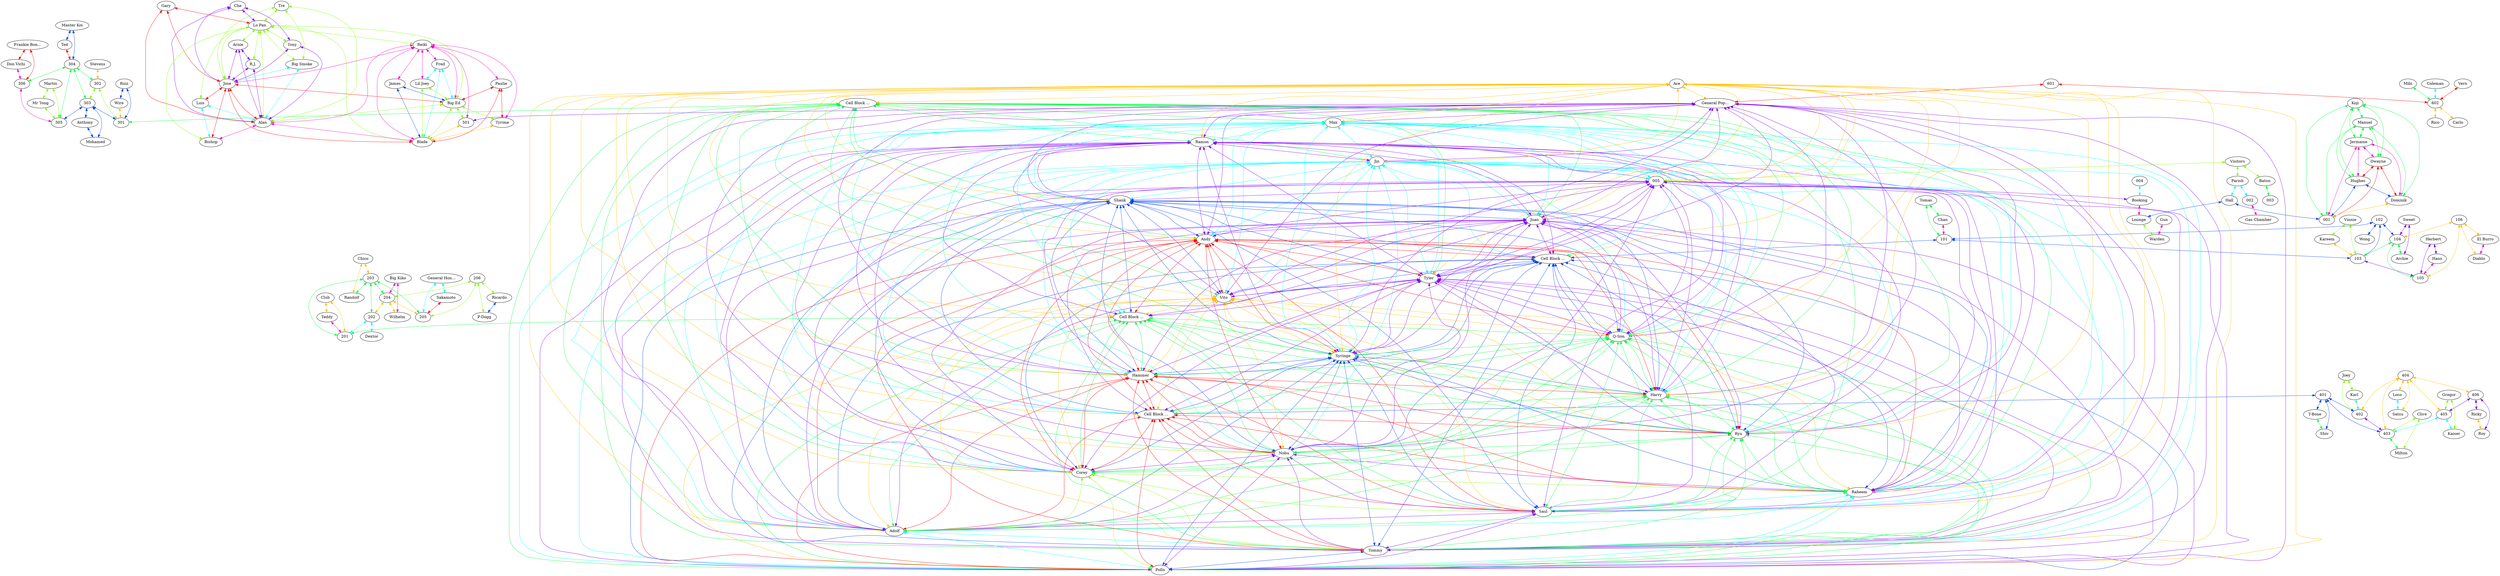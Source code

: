 graph x {
"Herbert" [pos="1.38888888888889,-2.23611111111111",label="Herbert"]
"Hans" [pos="1.61111111111111,-2.45833333333333",label="Hans"]
"Kareem" [pos="1.90277777777778,-2.76388888888889",label="Kareem"]
"Vinnie" [pos="2.09722222222222,-2.98611111111111",label="Vinnie"]
"Tomas" [pos="2.45833333333333,-3.29166666666667",label="Tomas"]
"Chan" [pos="2.68055555555556,-3.54166666666667",label="Chan"]
"El Burro" [pos="2.02777777777778,-1.58333333333333",label="El Burro"]
"Diablo" [pos="2.25,-1.81944444444444",label="Diablo"]
"Archie" [pos="2.55555555555556,-2.11111111111111",label="Archie"]
"Sweet" [pos="2.76388888888889,-2.33333333333333",label="Sweet"]
"Wong" [pos="3.09722222222222,-2.66666666666667",label="Wong"]
"101" [pos="2.98611111111111,-3.23611111111111",label="101"]
"102" [pos="2.77777777777778,-2.88888888888889",label="102"]
"103" [pos="2.45833333333333,-2.70833333333333",label="103"]
"104" [pos="2.25,-2.375",label="104"]
"105" [pos="1.93055555555556,-2.19444444444444",label="105"]
"106" [pos="1.73611111111111,-1.86111111111111",label="106"]
"Cell Block A Door" [pos="3.29166666666667,-3.54166666666667",label="Cell Block ..."]
"General Hong" [pos="3.90277777777778,-0.847222222222222",label="General Hon..."]
"Sakamoto" [pos="3.91666666666667,-1.15277777777778",label="Sakamoto"]
"Randolf" [pos="3.91666666666667,-1.59722222222222",label="Randolf"]
"Chico" [pos="3.90277777777778,-1.88888888888889",label="Chico"]
"Teddy" [pos="3.91666666666667,-2.33333333333333",label="Teddy"]
"Club" [pos="3.90277777777778,-2.66666666666667",label="Club"]
"P-Dogg" [pos="4.81944444444444,-0.833333333333333",label="P-Dogg"]
"Ricardo" [pos="4.83333333333333,-1.15277777777778",label="Ricardo"]
"Wilhelm" [pos="4.81944444444444,-1.56944444444444",label="Wilhelm"]
"Big Kiko" [pos="4.81944444444444,-1.875",label="Big Kiko"]
"Dextor" [pos="4.81944444444444,-2.30555555555556",label="Dextor"]
"201" [pos="4.30555555555556,-2.66666666666667",label="201"]
"202" [pos="4.43055555555556,-2.26388888888889",label="202"]
"203" [pos="4.30555555555556,-1.91666666666667",label="203"]
"204" [pos="4.43055555555556,-1.52777777777778",label="204"]
"205" [pos="4.30555555555556,-1.19444444444444",label="205"]
"206" [pos="4.41666666666667,-0.805555555555556",label="206"]
"Cell Block B Door" [pos="4.375,-3.11111111111111",label="Cell Block ..."]
"Martin" [pos="6.70833333333333,-1.59722222222222",label="Martin"]
"Mr Tong" [pos="6.48611111111111,-1.81944444444444",label="Mr Tong"]
"Anthony" [pos="6.13888888888889,-2.13888888888889",label="Anthony"]
"Mohamed" [pos="5.94444444444444,-2.34722222222222",label="Mohamed"]
"Ruiz" [pos="5.61111111111111,-2.72222222222222",label="Ruiz"]
"Wire" [pos="5.375,-2.93055555555556",label="Wire"]
"Don Vichi" [pos="7.34722222222222,-2.25",label="Don Vichi"]
"Frankie Bones" [pos="7.125,-2.47222222222222",label="Frankie Bon..."]
"Master Koi" [pos="6.80555555555556,-2.79166666666667",label="Master Koi"]
"Ted" [pos="6.58333333333333,-3",label="Ted"]
"Stevens" [pos="6.27777777777778,-3.30555555555556",label="Stevens"]
"301" [pos="5.68055555555556,-3.22222222222222",label="301"]
"302" [pos="6,-2.98611111111111",label="302"]
"303" [pos="6.20833333333333,-2.68055555555556",label="303"]
"304" [pos="6.54166666666667,-2.47222222222222",label="304"]
"305" [pos="6.72222222222222,-2.16666666666667",label="305"]
"306" [pos="7.04166666666667,-1.94444444444444",label="306"]
"Cell Block C Door" [pos="5.43055555555556,-3.58333333333333",label="Cell Block ..."]
"Kaiser" [pos="8.125,-4.13888888888889",label="Kaiser"]
"Gregor" [pos="7.81944444444444,-4.13888888888889",label="Gregor"]
"Clive" [pos="7.34722222222222,-4.13888888888889",label="Clive"]
"Milton" [pos="7.05555555555556,-4.13888888888889",label="Milton"]
"T-Bone" [pos="6.61111111111111,-4.125",label="T-Bone"]
"Shiv" [pos="6.30555555555556,-4.13888888888889",label="Shiv"]
"Roy" [pos="8.09722222222222,-5.04166666666667",label="Roy"]
"Ricky" [pos="7.80555555555556,-5.05555555555556",label="Ricky"]
"Loco" [pos="7.38888888888889,-5.04166666666667",label="Loco"]
"Satsu" [pos="7.08333333333333,-5.04166666666667",label="Satsu"]
"Joey" [pos="6.58333333333333,-5.05555555555556",label="Joey"]
"Karl" [pos="6.27777777777778,-5.04166666666667",label="Karl"]
"401" [pos="6.26388888888889,-4.52777777777778",label="401"]
"402" [pos="6.66666666666667,-4.63888888888889",label="402"]
"403" [pos="7,-4.52777777777778",label="403"]
"404" [pos="7.40277777777778,-4.65277777777778",label="404"]
"405" [pos="7.73611111111111,-4.52777777777778",label="405"]
"406" [pos="8.13888888888889,-4.63888888888889",label="406"]
"Cell Block D Door" [pos="5.875,-4.66666666666667",label="Cell Block ..."]
"Arnie" [pos="8.09722222222222,-6.25",label="Arnie"]
"R.J." [pos="7.79166666666667,-6.26388888888889",label="R.J."]
"Big Smoke" [pos="7.36111111111111,-6.25",label="Big Smoke"]
"Tre" [pos="7.02777777777778,-6.25",label="Tre"]
"Paulie" [pos="6.625,-6.25",label="Paulie"]
"Tyrone" [pos="6.31944444444444,-6.25",label="Tyrone"]
"Che" [pos="8.125,-6.69444444444444",label="Che"]
"Tony" [pos="8.125,-7",label="Tony"]
"Bishop" [pos="8.125,-7.41666666666667",label="Bishop"]
"Luis" [pos="7.81944444444444,-7.40277777777778",label="Luis"]
"Gary" [pos="7.09722222222222,-7.41666666666667",label="Gary"]
"Lo Pan" [pos="7.70833333333333,-6.65277777777778",label="Lo Pan"]
"Jose" [pos="7.11111111111111,-7.01388888888889",label="Jose"]
"Alan" [pos="7.69444444444444,-7",label="Alan"]
"Fred" [pos="6.72222222222222,-7.40277777777778",label="Fred"]
"Lil Joey" [pos="6.41666666666667,-7.40277777777778",label="Lil Joey"]
"James" [pos="5.95833333333333,-7.38888888888889",label="James"]
"Blade" [pos="6.34722222222222,-6.65277777777778",label="Blade"]
"Reiki" [pos="6.29166666666667,-7.01388888888889",label="Reiki"]
"Big Ed" [pos="6.66666666666667,-7",label="Big Ed"]
"501" [pos="5.93055555555556,-6.58333333333333",label="501"]
"General Population Door" [pos="5.65277777777778,-5.80555555555556",label="General Pop..."]
"601" [pos="5.40277777777778,-6.5",label="601"]
"602" [pos="4.69444444444444,-6.98611111111111",label="602"]
"Vern" [pos="5.45833333333333,-7.40277777777778",label="Vern"]
"Rico" [pos="5.08333333333333,-7.41666666666667",label="Rico"]
"Mibi" [pos="4.68055555555556,-7.38888888888889",label="Mibi"]
"Carlo" [pos="4.29166666666667,-7.41666666666667",label="Carlo"]
"Coleman" [pos="3.90277777777778,-7.40277777777778",label="Coleman"]
"Ramon" [pos="3.02777777777778,-3.95833333333333",label="Ramon"]
"Juan" [pos="3.68055555555556,-3.73611111111111",label="Juan"]
"Pollo" [pos="4.01388888888889,-3.69444444444444",label="Pollo"]
"Jin" [pos="3.83333333333333,-3.20833333333333",label="Jin"]
"Nobu" [pos="4.38888888888889,-3.625",label="Nobu"]
"Ryu" [pos="4.79166666666667,-3.625",label="Ryu"]
"Saul" [pos="4.97222222222222,-3.22222222222222",label="Saul"]
"Tommy" [pos="5.13888888888889,-3.84722222222222",label="Tommy"]
"Vito" [pos="5.77777777777778,-4.04166666666667",label="Vito"]
"Adolf" [pos="5.44444444444444,-4.43055555555556",label="Adolf"]
"Max" [pos="5.47222222222222,-4.90277777777778",label="Max"]
"Tyler" [pos="5.79166666666667,-5.20833333333333",label="Tyler"]
"Hammer" [pos="4.40277777777778,-4.125",label="Hammer"]
"Shank" [pos="4.88888888888889,-4.29166666666667",label="Shank"]
"Syringe" [pos="4.875,-4.72222222222222",label="Syringe"]
"Raheem" [pos="4.95833333333333,-5.31944444444444",label="Raheem"]
"Q-Son" [pos="5.27777777777778,-5.19444444444444",label="Q-Son"]
"Corey" [pos="3.80555555555556,-4.5",label="Corey"]
"Andy" [pos="4.33333333333333,-4.625",label="Andy"]
"Harry" [pos="4.54166666666667,-5.11111111111111",label="Harry"]
"Ace" [pos="5.08333333333333,-6",label="Ace"]
"005" [pos="4.06944444444444,-4.98611111111111",label="005"]
"Booking" [pos="3.375,-5.09722222222222",label="Booking"]
"Visitors" [pos="4.04166666666667,-5.75",label="Visitors"]
"Lounge" [pos="3.04166666666667,-5.41666666666667",label="Lounge"]
"Hall" [pos="3.34722222222222,-5.75",label="Hall"]
"Parish" [pos="3.81944444444444,-6.125",label="Parish"]
"Baton" [pos="4.40277777777778,-6.15277777777778",label="Baton"]
"002" [pos="4.41666666666667,-6.54166666666667",label="002"]
"Gas Chamber" [pos="4.86111111111111,-6.54166666666667",label="Gas Chamber"]
"Warden" [pos="2.59722222222222,-4.84722222222222",label="Warden"]
"Gun" [pos="2.51388888888889,-4.125",label="Gun"]
"001" [pos="3.04166666666667,-6.05555555555556",label="001"]
"Manuel" [pos="2.58333333333333,-5.83333333333333",label="Manuel"]
"Dwayne" [pos="2.51388888888889,-6.27777777777778",label="Dwayne"]
"Hughes" [pos="2.625,-6.66666666666667",label="Hughes"]
"Jermaine" [pos="2.83333333333333,-7.02777777777778",label="Jermaine"]
"Dominik" [pos="2.97222222222222,-6.66666666666667",label="Dominik"]
"Koji" [pos="3.30555555555556,-6.59722222222222",label="Koji"]
"004" [pos="3.30555555555556,-4.36111111111111",label="004"]
"003" [pos="4.58333333333333,-5.66666666666667",label="003"]
"Ace" -- "Jin" [dir="both",color="0.125,1,1"]
"Ace" -- "Hammer" [dir="both",color="0.125,1,1"]
"Ace" -- "005" [dir="both",color="0.125,1,1"]
"Ace" -- "Cell Block A Door" [dir="both",color="0.125,1,1"]
"Ace" -- "Max" [dir="both",color="0.125,1,1"]
"Ace" -- "Tyler" [dir="both",color="0.125,1,1"]
"Ace" -- "Corey" [dir="both",color="0.125,1,1"]
"Ace" -- "Vito" [dir="both",color="0.125,1,1"]
"Ace" -- "Raheem" [dir="both",color="0.125,1,1"]
"Ace" -- "Saul" [dir="both",color="0.125,1,1"]
"Ace" -- "Cell Block B Door" [dir="both",color="0.125,1,1"]
"Ace" -- "Cell Block D Door" [dir="both",color="0.125,1,1"]
"Ace" -- "Adolf" [dir="both",color="0.125,1,1"]
"Ace" -- "Shank" [dir="both",color="0.125,1,1"]
"Ace" -- "Ramon" [dir="both",color="0.125,1,1"]
"Ace" -- "Ryu" [dir="both",color="0.125,1,1"]
"Ace" -- "Juan" [dir="both",color="0.125,1,1"]
"Ace" -- "Tommy" [dir="both",color="0.125,1,1"]
"Ace" -- "Harry" [dir="both",color="0.125,1,1"]
"Ace" -- "Andy" [dir="both",color="0.125,1,1"]
"Ace" -- "Q-Son" [dir="both",color="0.125,1,1"]
"Ace" -- "Nobu" [dir="both",color="0.125,1,1"]
"Ace" -- "Syringe" [dir="both",color="0.125,1,1"]
"Ace" -- "General Population Door" [dir="both",color="0.125,1,1"]
"Ace" -- "Cell Block C Door" [dir="both",color="0.125,1,1"]
"Ace" -- "Pollo" [dir="both",color="0.125,1,1"]
"206" -- "205" [dir="both",color="0.25,1,1"]
"206" -- "P-Dogg" [dir="both",color="0.25,1,1"]
"206" -- "204" [dir="both",color="0.25,1,1"]
"206" -- "Ricardo" [dir="both",color="0.25,1,1"]
"Tomas" -- "101" [dir="both",color="0.375,1,1"]
"Tomas" -- "Chan" [dir="both",color="0.375,1,1"]
"004" -- "Booking" [dir="both",color="0.5,1,1"]
"102" -- "104" [dir="both",color="0.625,1,1"]
"102" -- "103" [dir="both",color="0.625,1,1"]
"102" -- "101" [dir="both",color="0.625,1,1"]
"102" -- "Wong" [dir="both",color="0.625,1,1"]
"Sweet" -- "104" [dir="both",color="0.75,1,1"]
"Sweet" -- "Archie" [dir="both",color="0.75,1,1"]
"Chan" -- "101" [dir="both",color="0.875,1,1"]
"601" -- "602" [dir="both",color="1,1,1"]
"601" -- "General Population Door" [dir="both",color="1,1,1"]
"Chico" -- "203" [dir="both",color="0.125,1,1"]
"Chico" -- "Randolf" [dir="both",color="0.125,1,1"]
"Visitors" -- "Parish" [dir="both",color="0.25,1,1"]
"Visitors" -- "005" [dir="both",color="0.25,1,1"]
"Visitors" -- "Baton" [dir="both",color="0.25,1,1"]
"Cell Block C Door" -- "Jin" [dir="both",color="0.375,1,1"]
"Cell Block C Door" -- "Hammer" [dir="both",color="0.375,1,1"]
"Cell Block C Door" -- "Max" [dir="both",color="0.375,1,1"]
"Cell Block C Door" -- "Tyler" [dir="both",color="0.375,1,1"]
"Cell Block C Door" -- "Corey" [dir="both",color="0.375,1,1"]
"Cell Block C Door" -- "Vito" [dir="both",color="0.375,1,1"]
"Cell Block C Door" -- "Raheem" [dir="both",color="0.375,1,1"]
"Cell Block C Door" -- "301" [dir="both",color="0.375,1,1"]
"Cell Block C Door" -- "Saul" [dir="both",color="0.375,1,1"]
"Cell Block C Door" -- "Adolf" [dir="both",color="0.375,1,1"]
"Cell Block C Door" -- "Shank" [dir="both",color="0.375,1,1"]
"Cell Block C Door" -- "Ryu" [dir="both",color="0.375,1,1"]
"Cell Block C Door" -- "Ramon" [dir="both",color="0.375,1,1"]
"Cell Block C Door" -- "Juan" [dir="both",color="0.375,1,1"]
"Cell Block C Door" -- "Tommy" [dir="both",color="0.375,1,1"]
"Cell Block C Door" -- "Harry" [dir="both",color="0.375,1,1"]
"Cell Block C Door" -- "Andy" [dir="both",color="0.375,1,1"]
"Cell Block C Door" -- "Nobu" [dir="both",color="0.375,1,1"]
"Cell Block C Door" -- "Q-Son" [dir="both",color="0.375,1,1"]
"Cell Block C Door" -- "Syringe" [dir="both",color="0.375,1,1"]
"Cell Block C Door" -- "Pollo" [dir="both",color="0.375,1,1"]
"Parish" -- "002" [dir="both",color="0.5,1,1"]
"Parish" -- "Hall" [dir="both",color="0.5,1,1"]
"Master Koi" -- "304" [dir="both",color="0.625,1,1"]
"Master Koi" -- "Ted" [dir="both",color="0.625,1,1"]
"Herbert" -- "Hans" [dir="both",color="0.75,1,1"]
"Herbert" -- "105" [dir="both",color="0.75,1,1"]
"Big Kiko" -- "Wilhelm" [dir="both",color="0.875,1,1"]
"Big Kiko" -- "204" [dir="both",color="0.875,1,1"]
"Frankie Bones" -- "306" [dir="both",color="1,1,1"]
"Frankie Bones" -- "Don Vichi" [dir="both",color="1,1,1"]
"106" -- "104" [dir="both",color="0.125,1,1"]
"106" -- "Diablo" [dir="both",color="0.125,1,1"]
"106" -- "El Burro" [dir="both",color="0.125,1,1"]
"106" -- "105" [dir="both",color="0.125,1,1"]
"Tre" -- "Lo Pan" [dir="both",color="0.25,1,1"]
"Tre" -- "Jose" [dir="both",color="0.25,1,1"]
"Tre" -- "Big Smoke" [dir="both",color="0.25,1,1"]
"Tre" -- "Alan" [dir="both",color="0.25,1,1"]
"203" -- "205" [dir="both",color="0.375,1,1"]
"203" -- "Randolf" [dir="both",color="0.375,1,1"]
"203" -- "204" [dir="both",color="0.375,1,1"]
"203" -- "201" [dir="both",color="0.375,1,1"]
"203" -- "202" [dir="both",color="0.375,1,1"]
"Coleman" -- "602" [dir="both",color="0.5,1,1"]
"101" -- "103" [dir="both",color="0.625,1,1"]
"101" -- "Cell Block A Door" [dir="both",color="0.625,1,1"]
"General Population Door" -- "Jin" [dir="both",color="0.75,1,1"]
"General Population Door" -- "Hammer" [dir="both",color="0.75,1,1"]
"General Population Door" -- "Max" [dir="both",color="0.75,1,1"]
"General Population Door" -- "Tyler" [dir="both",color="0.75,1,1"]
"General Population Door" -- "Corey" [dir="both",color="0.75,1,1"]
"General Population Door" -- "Vito" [dir="both",color="0.75,1,1"]
"General Population Door" -- "Raheem" [dir="both",color="0.75,1,1"]
"General Population Door" -- "Saul" [dir="both",color="0.75,1,1"]
"General Population Door" -- "Adolf" [dir="both",color="0.75,1,1"]
"General Population Door" -- "501" [dir="both",color="0.75,1,1"]
"General Population Door" -- "Shank" [dir="both",color="0.75,1,1"]
"General Population Door" -- "Ryu" [dir="both",color="0.75,1,1"]
"General Population Door" -- "Ramon" [dir="both",color="0.75,1,1"]
"General Population Door" -- "Juan" [dir="both",color="0.75,1,1"]
"General Population Door" -- "Tommy" [dir="both",color="0.75,1,1"]
"General Population Door" -- "Harry" [dir="both",color="0.75,1,1"]
"General Population Door" -- "Andy" [dir="both",color="0.75,1,1"]
"General Population Door" -- "Q-Son" [dir="both",color="0.75,1,1"]
"General Population Door" -- "Nobu" [dir="both",color="0.75,1,1"]
"General Population Door" -- "Syringe" [dir="both",color="0.75,1,1"]
"General Population Door" -- "Pollo" [dir="both",color="0.75,1,1"]
"002" -- "Gas Chamber" [dir="both",color="0.875,1,1"]
"Ted" -- "304" [dir="both",color="1,1,1"]
"204" -- "205" [dir="both",color="0.125,1,1"]
"204" -- "Wilhelm" [dir="both",color="0.125,1,1"]
"204" -- "202" [dir="both",color="0.125,1,1"]
"Martin" -- "305" [dir="both",color="0.25,1,1"]
"Martin" -- "Mr Tong" [dir="both",color="0.25,1,1"]
"Baton" -- "003" [dir="both",color="0.375,1,1"]
"Max" -- "Jin" [dir="both",color="0.5,1,1"]
"Max" -- "Hammer" [dir="both",color="0.5,1,1"]
"Max" -- "005" [dir="both",color="0.5,1,1"]
"Max" -- "Cell Block A Door" [dir="both",color="0.5,1,1"]
"Max" -- "Tyler" [dir="both",color="0.5,1,1"]
"Max" -- "Corey" [dir="both",color="0.5,1,1"]
"Max" -- "Vito" [dir="both",color="0.5,1,1"]
"Max" -- "Raheem" [dir="both",color="0.5,1,1"]
"Max" -- "Saul" [dir="both",color="0.5,1,1"]
"Max" -- "Cell Block B Door" [dir="both",color="0.5,1,1"]
"Max" -- "Cell Block D Door" [dir="both",color="0.5,1,1"]
"Max" -- "Adolf" [dir="both",color="0.5,1,1"]
"Max" -- "Shank" [dir="both",color="0.5,1,1"]
"Max" -- "Ramon" [dir="both",color="0.5,1,1"]
"Max" -- "Ryu" [dir="both",color="0.5,1,1"]
"Max" -- "Juan" [dir="both",color="0.5,1,1"]
"Max" -- "Tommy" [dir="both",color="0.5,1,1"]
"Max" -- "Harry" [dir="both",color="0.5,1,1"]
"Max" -- "Andy" [dir="both",color="0.5,1,1"]
"Max" -- "Q-Son" [dir="both",color="0.5,1,1"]
"Max" -- "Nobu" [dir="both",color="0.5,1,1"]
"Max" -- "Syringe" [dir="both",color="0.5,1,1"]
"Max" -- "Pollo" [dir="both",color="0.5,1,1"]
"401" -- "403" [dir="both",color="0.625,1,1"]
"401" -- "402" [dir="both",color="0.625,1,1"]
"401" -- "Cell Block D Door" [dir="both",color="0.625,1,1"]
"401" -- "Shiv" [dir="both",color="0.625,1,1"]
"401" -- "T-Bone" [dir="both",color="0.625,1,1"]
"Che" -- "Lo Pan" [dir="both",color="0.75,1,1"]
"Che" -- "Jose" [dir="both",color="0.75,1,1"]
"Che" -- "Alan" [dir="both",color="0.75,1,1"]
"Che" -- "Tony" [dir="both",color="0.75,1,1"]
"Gun" -- "Warden" [dir="both",color="0.875,1,1"]
"Vern" -- "602" [dir="both",color="1,1,1"]
"Stevens" -- "302" [dir="both",color="0.125,1,1"]
"Vinnie" -- "103" [dir="both",color="0.25,1,1"]
"Vinnie" -- "Kareem" [dir="both",color="0.25,1,1"]
"Mibi" -- "602" [dir="both",color="0.375,1,1"]
"202" -- "201" [dir="both",color="0.5,1,1"]
"202" -- "Dextor" [dir="both",color="0.5,1,1"]
"Ricardo" -- "P-Dogg" [dir="both",color="0.625,1,1"]
"Ramon" -- "Jin" [dir="both",color="0.75,1,1"]
"Ramon" -- "Hammer" [dir="both",color="0.75,1,1"]
"Ramon" -- "005" [dir="both",color="0.75,1,1"]
"Ramon" -- "Cell Block A Door" [dir="both",color="0.75,1,1"]
"Ramon" -- "Tyler" [dir="both",color="0.75,1,1"]
"Ramon" -- "Corey" [dir="both",color="0.75,1,1"]
"Ramon" -- "Vito" [dir="both",color="0.75,1,1"]
"Ramon" -- "Raheem" [dir="both",color="0.75,1,1"]
"Ramon" -- "Saul" [dir="both",color="0.75,1,1"]
"Ramon" -- "Cell Block B Door" [dir="both",color="0.75,1,1"]
"Ramon" -- "Cell Block D Door" [dir="both",color="0.75,1,1"]
"Ramon" -- "Adolf" [dir="both",color="0.75,1,1"]
"Ramon" -- "Shank" [dir="both",color="0.75,1,1"]
"Ramon" -- "Ryu" [dir="both",color="0.75,1,1"]
"Ramon" -- "Juan" [dir="both",color="0.75,1,1"]
"Ramon" -- "Tommy" [dir="both",color="0.75,1,1"]
"Ramon" -- "Harry" [dir="both",color="0.75,1,1"]
"Ramon" -- "Andy" [dir="both",color="0.75,1,1"]
"Ramon" -- "Q-Son" [dir="both",color="0.75,1,1"]
"Ramon" -- "Nobu" [dir="both",color="0.75,1,1"]
"Ramon" -- "Syringe" [dir="both",color="0.75,1,1"]
"Ramon" -- "Pollo" [dir="both",color="0.75,1,1"]
"El Burro" -- "Diablo" [dir="both",color="0.875,1,1"]
"Gary" -- "Lo Pan" [dir="both",color="1,1,1"]
"Gary" -- "Jose" [dir="both",color="1,1,1"]
"Gary" -- "Alan" [dir="both",color="1,1,1"]
"404" -- "403" [dir="both",color="0.125,1,1"]
"404" -- "402" [dir="both",color="0.125,1,1"]
"404" -- "Loco" [dir="both",color="0.125,1,1"]
"404" -- "Satsu" [dir="both",color="0.125,1,1"]
"404" -- "405" [dir="both",color="0.125,1,1"]
"404" -- "406" [dir="both",color="0.125,1,1"]
"Lo Pan" -- "Arnie" [dir="both",color="0.25,1,1"]
"Lo Pan" -- "Jose" [dir="both",color="0.25,1,1"]
"Lo Pan" -- "Luis" [dir="both",color="0.25,1,1"]
"Lo Pan" -- "Reiki" [dir="both",color="0.25,1,1"]
"Lo Pan" -- "Blade" [dir="both",color="0.25,1,1"]
"Lo Pan" -- "Alan" [dir="both",color="0.25,1,1"]
"Lo Pan" -- "Big Smoke" [dir="both",color="0.25,1,1"]
"Lo Pan" -- "R.J." [dir="both",color="0.25,1,1"]
"Lo Pan" -- "Big Ed" [dir="both",color="0.25,1,1"]
"Lo Pan" -- "Tony" [dir="both",color="0.25,1,1"]
"Lo Pan" -- "Bishop" [dir="both",color="0.25,1,1"]
"104" -- "103" [dir="both",color="0.375,1,1"]
"104" -- "105" [dir="both",color="0.375,1,1"]
"104" -- "Archie" [dir="both",color="0.375,1,1"]
"Jin" -- "Hammer" [dir="both",color="0.5,1,1"]
"Jin" -- "005" [dir="both",color="0.5,1,1"]
"Jin" -- "Cell Block A Door" [dir="both",color="0.5,1,1"]
"Jin" -- "Tyler" [dir="both",color="0.5,1,1"]
"Jin" -- "Corey" [dir="both",color="0.5,1,1"]
"Jin" -- "Vito" [dir="both",color="0.5,1,1"]
"Jin" -- "Raheem" [dir="both",color="0.5,1,1"]
"Jin" -- "Saul" [dir="both",color="0.5,1,1"]
"Jin" -- "Cell Block B Door" [dir="both",color="0.5,1,1"]
"Jin" -- "Cell Block D Door" [dir="both",color="0.5,1,1"]
"Jin" -- "Adolf" [dir="both",color="0.5,1,1"]
"Jin" -- "Shank" [dir="both",color="0.5,1,1"]
"Jin" -- "Ryu" [dir="both",color="0.5,1,1"]
"Jin" -- "Juan" [dir="both",color="0.5,1,1"]
"Jin" -- "Tommy" [dir="both",color="0.5,1,1"]
"Jin" -- "Harry" [dir="both",color="0.5,1,1"]
"Jin" -- "Andy" [dir="both",color="0.5,1,1"]
"Jin" -- "Q-Son" [dir="both",color="0.5,1,1"]
"Jin" -- "Nobu" [dir="both",color="0.5,1,1"]
"Jin" -- "Syringe" [dir="both",color="0.5,1,1"]
"Jin" -- "Pollo" [dir="both",color="0.5,1,1"]
"Hall" -- "Lounge" [dir="both",color="0.625,1,1"]
"Hall" -- "001" [dir="both",color="0.625,1,1"]
"005" -- "Hammer" [dir="both",color="0.75,1,1"]
"005" -- "Tyler" [dir="both",color="0.75,1,1"]
"005" -- "Corey" [dir="both",color="0.75,1,1"]
"005" -- "Vito" [dir="both",color="0.75,1,1"]
"005" -- "Raheem" [dir="both",color="0.75,1,1"]
"005" -- "Saul" [dir="both",color="0.75,1,1"]
"005" -- "Booking" [dir="both",color="0.75,1,1"]
"005" -- "Adolf" [dir="both",color="0.75,1,1"]
"005" -- "Shank" [dir="both",color="0.75,1,1"]
"005" -- "Ryu" [dir="both",color="0.75,1,1"]
"005" -- "Juan" [dir="both",color="0.75,1,1"]
"005" -- "Tommy" [dir="both",color="0.75,1,1"]
"005" -- "Harry" [dir="both",color="0.75,1,1"]
"005" -- "Andy" [dir="both",color="0.75,1,1"]
"005" -- "Q-Son" [dir="both",color="0.75,1,1"]
"005" -- "Nobu" [dir="both",color="0.75,1,1"]
"005" -- "Syringe" [dir="both",color="0.75,1,1"]
"005" -- "Pollo" [dir="both",color="0.75,1,1"]
"Reiki" -- "Jose" [dir="both",color="0.875,1,1"]
"Reiki" -- "Tyrone" [dir="both",color="0.875,1,1"]
"Reiki" -- "Paulie" [dir="both",color="0.875,1,1"]
"Reiki" -- "Blade" [dir="both",color="0.875,1,1"]
"Reiki" -- "Alan" [dir="both",color="0.875,1,1"]
"Reiki" -- "James" [dir="both",color="0.875,1,1"]
"Reiki" -- "Lil Joey" [dir="both",color="0.875,1,1"]
"Reiki" -- "501" [dir="both",color="0.875,1,1"]
"Reiki" -- "Big Ed" [dir="both",color="0.875,1,1"]
"Reiki" -- "Fred" [dir="both",color="0.875,1,1"]
"Paulie" -- "Tyrone" [dir="both",color="1,1,1"]
"Paulie" -- "Blade" [dir="both",color="1,1,1"]
"Paulie" -- "Big Ed" [dir="both",color="1,1,1"]
"Club" -- "201" [dir="both",color="0.125,1,1"]
"Club" -- "Teddy" [dir="both",color="0.125,1,1"]
"Mr Tong" -- "305" [dir="both",color="0.25,1,1"]
"Koji" -- "Dominik" [dir="both",color="0.375,1,1"]
"Koji" -- "Jermaine" [dir="both",color="0.375,1,1"]
"Koji" -- "Manuel" [dir="both",color="0.375,1,1"]
"Koji" -- "001" [dir="both",color="0.375,1,1"]
"Koji" -- "Hughes" [dir="both",color="0.375,1,1"]
"Koji" -- "Dwayne" [dir="both",color="0.375,1,1"]
"Shank" -- "Hammer" [dir="both",color="0.625,1,1"]
"Shank" -- "Cell Block A Door" [dir="both",color="0.625,1,1"]
"Shank" -- "Tyler" [dir="both",color="0.625,1,1"]
"Shank" -- "Corey" [dir="both",color="0.625,1,1"]
"Shank" -- "Vito" [dir="both",color="0.625,1,1"]
"Shank" -- "Raheem" [dir="both",color="0.625,1,1"]
"Shank" -- "Saul" [dir="both",color="0.625,1,1"]
"Shank" -- "Cell Block B Door" [dir="both",color="0.625,1,1"]
"Shank" -- "Cell Block D Door" [dir="both",color="0.625,1,1"]
"Shank" -- "Adolf" [dir="both",color="0.625,1,1"]
"Shank" -- "Ryu" [dir="both",color="0.625,1,1"]
"Shank" -- "Juan" [dir="both",color="0.625,1,1"]
"Shank" -- "Tommy" [dir="both",color="0.625,1,1"]
"Shank" -- "Harry" [dir="both",color="0.625,1,1"]
"Shank" -- "Andy" [dir="both",color="0.625,1,1"]
"Shank" -- "Q-Son" [dir="both",color="0.625,1,1"]
"Shank" -- "Nobu" [dir="both",color="0.625,1,1"]
"Shank" -- "Syringe" [dir="both",color="0.625,1,1"]
"Shank" -- "Pollo" [dir="both",color="0.625,1,1"]
"Juan" -- "Hammer" [dir="both",color="0.75,1,1"]
"Juan" -- "Cell Block A Door" [dir="both",color="0.75,1,1"]
"Juan" -- "Tyler" [dir="both",color="0.75,1,1"]
"Juan" -- "Corey" [dir="both",color="0.75,1,1"]
"Juan" -- "Vito" [dir="both",color="0.75,1,1"]
"Juan" -- "Raheem" [dir="both",color="0.75,1,1"]
"Juan" -- "Saul" [dir="both",color="0.75,1,1"]
"Juan" -- "Cell Block B Door" [dir="both",color="0.75,1,1"]
"Juan" -- "Cell Block D Door" [dir="both",color="0.75,1,1"]
"Juan" -- "Adolf" [dir="both",color="0.75,1,1"]
"Juan" -- "Ryu" [dir="both",color="0.75,1,1"]
"Juan" -- "Tommy" [dir="both",color="0.75,1,1"]
"Juan" -- "Harry" [dir="both",color="0.75,1,1"]
"Juan" -- "Andy" [dir="both",color="0.75,1,1"]
"Juan" -- "Q-Son" [dir="both",color="0.75,1,1"]
"Juan" -- "Nobu" [dir="both",color="0.75,1,1"]
"Juan" -- "Syringe" [dir="both",color="0.75,1,1"]
"Juan" -- "Pollo" [dir="both",color="0.75,1,1"]
"Teddy" -- "201" [dir="both",color="0.875,1,1"]
"Andy" -- "Hammer" [dir="both",color="1,1,1"]
"Andy" -- "Cell Block A Door" [dir="both",color="1,1,1"]
"Andy" -- "Tyler" [dir="both",color="1,1,1"]
"Andy" -- "Corey" [dir="both",color="1,1,1"]
"Andy" -- "Vito" [dir="both",color="1,1,1"]
"Andy" -- "Raheem" [dir="both",color="1,1,1"]
"Andy" -- "Saul" [dir="both",color="1,1,1"]
"Andy" -- "Cell Block B Door" [dir="both",color="1,1,1"]
"Andy" -- "Cell Block D Door" [dir="both",color="1,1,1"]
"Andy" -- "Adolf" [dir="both",color="1,1,1"]
"Andy" -- "Ryu" [dir="both",color="1,1,1"]
"Andy" -- "Tommy" [dir="both",color="1,1,1"]
"Andy" -- "Harry" [dir="both",color="1,1,1"]
"Andy" -- "Q-Son" [dir="both",color="1,1,1"]
"Andy" -- "Nobu" [dir="both",color="1,1,1"]
"Andy" -- "Syringe" [dir="both",color="1,1,1"]
"Andy" -- "Pollo" [dir="both",color="1,1,1"]
"Kareem" -- "103" [dir="both",color="0.125,1,1"]
"Gregor" -- "405" [dir="both",color="0.25,1,1"]
"Gregor" -- "Kaiser" [dir="both",color="0.25,1,1"]
"Manuel" -- "Dominik" [dir="both",color="0.375,1,1"]
"Manuel" -- "Jermaine" [dir="both",color="0.375,1,1"]
"Manuel" -- "001" [dir="both",color="0.375,1,1"]
"Manuel" -- "Hughes" [dir="both",color="0.375,1,1"]
"Manuel" -- "Dwayne" [dir="both",color="0.375,1,1"]
"General Hong" -- "205" [dir="both",color="0.5,1,1"]
"General Hong" -- "Sakamoto" [dir="both",color="0.5,1,1"]
"Cell Block A Door" -- "Hammer" [dir="both",color="0.625,1,1"]
"Cell Block A Door" -- "Tyler" [dir="both",color="0.625,1,1"]
"Cell Block A Door" -- "Corey" [dir="both",color="0.625,1,1"]
"Cell Block A Door" -- "Vito" [dir="both",color="0.625,1,1"]
"Cell Block A Door" -- "Raheem" [dir="both",color="0.625,1,1"]
"Cell Block A Door" -- "Saul" [dir="both",color="0.625,1,1"]
"Cell Block A Door" -- "Adolf" [dir="both",color="0.625,1,1"]
"Cell Block A Door" -- "Ryu" [dir="both",color="0.625,1,1"]
"Cell Block A Door" -- "Tommy" [dir="both",color="0.625,1,1"]
"Cell Block A Door" -- "Harry" [dir="both",color="0.625,1,1"]
"Cell Block A Door" -- "Nobu" [dir="both",color="0.625,1,1"]
"Cell Block A Door" -- "Q-Son" [dir="both",color="0.625,1,1"]
"Cell Block A Door" -- "Syringe" [dir="both",color="0.625,1,1"]
"Cell Block A Door" -- "Pollo" [dir="both",color="0.625,1,1"]
"Tyler" -- "Hammer" [dir="both",color="0.75,1,1"]
"Tyler" -- "Corey" [dir="both",color="0.75,1,1"]
"Tyler" -- "Vito" [dir="both",color="0.75,1,1"]
"Tyler" -- "Raheem" [dir="both",color="0.75,1,1"]
"Tyler" -- "Saul" [dir="both",color="0.75,1,1"]
"Tyler" -- "Cell Block B Door" [dir="both",color="0.75,1,1"]
"Tyler" -- "Cell Block D Door" [dir="both",color="0.75,1,1"]
"Tyler" -- "Adolf" [dir="both",color="0.75,1,1"]
"Tyler" -- "Ryu" [dir="both",color="0.75,1,1"]
"Tyler" -- "Tommy" [dir="both",color="0.75,1,1"]
"Tyler" -- "Harry" [dir="both",color="0.75,1,1"]
"Tyler" -- "Q-Son" [dir="both",color="0.75,1,1"]
"Tyler" -- "Nobu" [dir="both",color="0.75,1,1"]
"Tyler" -- "Syringe" [dir="both",color="0.75,1,1"]
"Tyler" -- "Pollo" [dir="both",color="0.75,1,1"]
"Hans" -- "105" [dir="both",color="0.875,1,1"]
"Vito" -- "Hammer" [dir="both",color="0.125,1,1"]
"Vito" -- "Corey" [dir="both",color="0.125,1,1"]
"Vito" -- "Raheem" [dir="both",color="0.125,1,1"]
"Vito" -- "Saul" [dir="both",color="0.125,1,1"]
"Vito" -- "Cell Block B Door" [dir="both",color="0.125,1,1"]
"Vito" -- "Cell Block D Door" [dir="both",color="0.125,1,1"]
"Vito" -- "Adolf" [dir="both",color="0.125,1,1"]
"Vito" -- "Ryu" [dir="both",color="0.125,1,1"]
"Vito" -- "Tommy" [dir="both",color="0.125,1,1"]
"Vito" -- "Harry" [dir="both",color="0.125,1,1"]
"Vito" -- "Q-Son" [dir="both",color="0.125,1,1"]
"Vito" -- "Nobu" [dir="both",color="0.125,1,1"]
"Vito" -- "Syringe" [dir="both",color="0.125,1,1"]
"Vito" -- "Pollo" [dir="both",color="0.125,1,1"]
"Joey" -- "402" [dir="both",color="0.25,1,1"]
"Joey" -- "Karl" [dir="both",color="0.25,1,1"]
"Cell Block B Door" -- "Hammer" [dir="both",color="0.375,1,1"]
"Cell Block B Door" -- "Corey" [dir="both",color="0.375,1,1"]
"Cell Block B Door" -- "Raheem" [dir="both",color="0.375,1,1"]
"Cell Block B Door" -- "Saul" [dir="both",color="0.375,1,1"]
"Cell Block B Door" -- "Adolf" [dir="both",color="0.375,1,1"]
"Cell Block B Door" -- "Ryu" [dir="both",color="0.375,1,1"]
"Cell Block B Door" -- "201" [dir="both",color="0.375,1,1"]
"Cell Block B Door" -- "Tommy" [dir="both",color="0.375,1,1"]
"Cell Block B Door" -- "Harry" [dir="both",color="0.375,1,1"]
"Cell Block B Door" -- "Nobu" [dir="both",color="0.375,1,1"]
"Cell Block B Door" -- "Q-Son" [dir="both",color="0.375,1,1"]
"Cell Block B Door" -- "Syringe" [dir="both",color="0.375,1,1"]
"Cell Block B Door" -- "Pollo" [dir="both",color="0.375,1,1"]
"Karl" -- "402" [dir="both",color="0.5,1,1"]
"James" -- "Blade" [dir="both",color="0.625,1,1"]
"James" -- "Big Ed" [dir="both",color="0.625,1,1"]
"103" -- "105" [dir="both",color="0.75,1,1"]
"602" -- "Carlo" [dir="both",color="0.125,1,1"]
"602" -- "Rico" [dir="both",color="0.125,1,1"]
"Q-Son" -- "Hammer" [dir="both",color="0.375,1,1"]
"Q-Son" -- "Corey" [dir="both",color="0.375,1,1"]
"Q-Son" -- "Raheem" [dir="both",color="0.375,1,1"]
"Q-Son" -- "Saul" [dir="both",color="0.375,1,1"]
"Q-Son" -- "Cell Block D Door" [dir="both",color="0.375,1,1"]
"Q-Son" -- "Adolf" [dir="both",color="0.375,1,1"]
"Q-Son" -- "Ryu" [dir="both",color="0.375,1,1"]
"Q-Son" -- "Tommy" [dir="both",color="0.375,1,1"]
"Q-Son" -- "Harry" [dir="both",color="0.375,1,1"]
"Q-Son" -- "Nobu" [dir="both",color="0.375,1,1"]
"Q-Son" -- "Syringe" [dir="both",color="0.375,1,1"]
"Q-Son" -- "Pollo" [dir="both",color="0.375,1,1"]
"Fred" -- "Lil Joey" [dir="both",color="0.5,1,1"]
"Fred" -- "Blade" [dir="both",color="0.5,1,1"]
"Fred" -- "Big Ed" [dir="both",color="0.5,1,1"]
"Syringe" -- "Hammer" [dir="both",color="0.625,1,1"]
"Syringe" -- "Corey" [dir="both",color="0.625,1,1"]
"Syringe" -- "Raheem" [dir="both",color="0.625,1,1"]
"Syringe" -- "Saul" [dir="both",color="0.625,1,1"]
"Syringe" -- "Cell Block D Door" [dir="both",color="0.625,1,1"]
"Syringe" -- "Adolf" [dir="both",color="0.625,1,1"]
"Syringe" -- "Ryu" [dir="both",color="0.625,1,1"]
"Syringe" -- "Tommy" [dir="both",color="0.625,1,1"]
"Syringe" -- "Harry" [dir="both",color="0.625,1,1"]
"Syringe" -- "Nobu" [dir="both",color="0.625,1,1"]
"Syringe" -- "Pollo" [dir="both",color="0.625,1,1"]
"Arnie" -- "Jose" [dir="both",color="0.75,1,1"]
"Arnie" -- "R.J." [dir="both",color="0.75,1,1"]
"Arnie" -- "Alan" [dir="both",color="0.75,1,1"]
"Don Vichi" -- "306" [dir="both",color="0.875,1,1"]
"Hammer" -- "Corey" [dir="both",color="1,1,1"]
"Hammer" -- "Raheem" [dir="both",color="1,1,1"]
"Hammer" -- "Saul" [dir="both",color="1,1,1"]
"Hammer" -- "Cell Block D Door" [dir="both",color="1,1,1"]
"Hammer" -- "Adolf" [dir="both",color="1,1,1"]
"Hammer" -- "Ryu" [dir="both",color="1,1,1"]
"Hammer" -- "Tommy" [dir="both",color="1,1,1"]
"Hammer" -- "Harry" [dir="both",color="1,1,1"]
"Hammer" -- "Nobu" [dir="both",color="1,1,1"]
"Hammer" -- "Pollo" [dir="both",color="1,1,1"]
"Lil Joey" -- "Blade" [dir="both",color="0.25,1,1"]
"Lil Joey" -- "Big Ed" [dir="both",color="0.25,1,1"]
"Big Smoke" -- "Jose" [dir="both",color="0.5,1,1"]
"Big Smoke" -- "Alan" [dir="both",color="0.5,1,1"]
"R.J." -- "Jose" [dir="both",color="0.75,1,1"]
"R.J." -- "Alan" [dir="both",color="0.75,1,1"]
"Jermaine" -- "Dominik" [dir="both",color="0.875,1,1"]
"Jermaine" -- "001" [dir="both",color="0.875,1,1"]
"Jermaine" -- "Hughes" [dir="both",color="0.875,1,1"]
"Jermaine" -- "Dwayne" [dir="both",color="0.875,1,1"]
"Dwayne" -- "Dominik" [dir="both",color="1,1,1"]
"Dwayne" -- "001" [dir="both",color="1,1,1"]
"Dwayne" -- "Hughes" [dir="both",color="1,1,1"]
"Clive" -- "403" [dir="both",color="0.25,1,1"]
"Clive" -- "Milton" [dir="both",color="0.25,1,1"]
"304" -- "306" [dir="both",color="0.375,1,1"]
"304" -- "302" [dir="both",color="0.375,1,1"]
"304" -- "303" [dir="both",color="0.375,1,1"]
"304" -- "305" [dir="both",color="0.375,1,1"]
"Loco" -- "Satsu" [dir="both",color="0.5,1,1"]
"Ruiz" -- "Wire" [dir="both",color="0.625,1,1"]
"Ruiz" -- "301" [dir="both",color="0.625,1,1"]
"406" -- "Ricky" [dir="both",color="0.75,1,1"]
"406" -- "Roy" [dir="both",color="0.75,1,1"]
"406" -- "405" [dir="both",color="0.75,1,1"]
"Booking" -- "Lounge" [dir="both",color="0.875,1,1"]
"Sakamoto" -- "205" [dir="both",color="1,1,1"]
"Ricky" -- "Roy" [dir="both",color="0.125,1,1"]
"302" -- "303" [dir="both",color="0.25,1,1"]
"302" -- "301" [dir="both",color="0.25,1,1"]
"Harry" -- "Corey" [dir="both",color="0.375,1,1"]
"Harry" -- "Raheem" [dir="both",color="0.375,1,1"]
"Harry" -- "Saul" [dir="both",color="0.375,1,1"]
"Harry" -- "Cell Block D Door" [dir="both",color="0.375,1,1"]
"Harry" -- "Adolf" [dir="both",color="0.375,1,1"]
"Harry" -- "Ryu" [dir="both",color="0.375,1,1"]
"Harry" -- "Tommy" [dir="both",color="0.375,1,1"]
"Harry" -- "Nobu" [dir="both",color="0.375,1,1"]
"Harry" -- "Pollo" [dir="both",color="0.375,1,1"]
"405" -- "403" [dir="both",color="0.5,1,1"]
"405" -- "Kaiser" [dir="both",color="0.5,1,1"]
"Tony" -- "Jose" [dir="both",color="0.75,1,1"]
"Tony" -- "Alan" [dir="both",color="0.75,1,1"]
"306" -- "305" [dir="both",color="0.875,1,1"]
"Jose" -- "Luis" [dir="both",color="1,1,1"]
"Jose" -- "Blade" [dir="both",color="1,1,1"]
"Jose" -- "Alan" [dir="both",color="1,1,1"]
"Jose" -- "Big Ed" [dir="both",color="1,1,1"]
"Jose" -- "Bishop" [dir="both",color="1,1,1"]
"Wire" -- "301" [dir="both",color="0.125,1,1"]
"Lounge" -- "Warden" [dir="both",color="0.25,1,1"]
"T-Bone" -- "Shiv" [dir="both",color="0.375,1,1"]
"Hughes" -- "Dominik" [dir="both",color="0.625,1,1"]
"Hughes" -- "001" [dir="both",color="0.625,1,1"]
"402" -- "403" [dir="both",color="0.75,1,1"]
"Dominik" -- "001" [dir="both",color="0.125,1,1"]
"Big Ed" -- "Tyrone" [dir="both",color="0.25,1,1"]
"Big Ed" -- "Blade" [dir="both",color="0.25,1,1"]
"Big Ed" -- "Alan" [dir="both",color="0.25,1,1"]
"Big Ed" -- "501" [dir="both",color="0.25,1,1"]
"403" -- "Milton" [dir="both",color="0.375,1,1"]
"Luis" -- "Alan" [dir="both",color="0.5,1,1"]
"Luis" -- "Bishop" [dir="both",color="0.5,1,1"]
"303" -- "Mohamed" [dir="both",color="0.625,1,1"]
"303" -- "Anthony" [dir="both",color="0.625,1,1"]
"303" -- "305" [dir="both",color="0.625,1,1"]
"303" -- "301" [dir="both",color="0.625,1,1"]
"Alan" -- "Blade" [dir="both",color="0.875,1,1"]
"Alan" -- "Bishop" [dir="both",color="0.875,1,1"]
"Cell Block D Door" -- "Corey" [dir="both",color="1,1,1"]
"Cell Block D Door" -- "Raheem" [dir="both",color="1,1,1"]
"Cell Block D Door" -- "Saul" [dir="both",color="1,1,1"]
"Cell Block D Door" -- "Adolf" [dir="both",color="1,1,1"]
"Cell Block D Door" -- "Ryu" [dir="both",color="1,1,1"]
"Cell Block D Door" -- "Tommy" [dir="both",color="1,1,1"]
"Cell Block D Door" -- "Nobu" [dir="both",color="1,1,1"]
"Cell Block D Door" -- "Pollo" [dir="both",color="1,1,1"]
"501" -- "Blade" [dir="both",color="0.125,1,1"]
"Ryu" -- "Corey" [dir="both",color="0.375,1,1"]
"Ryu" -- "Raheem" [dir="both",color="0.375,1,1"]
"Ryu" -- "Saul" [dir="both",color="0.375,1,1"]
"Ryu" -- "Adolf" [dir="both",color="0.375,1,1"]
"Ryu" -- "Tommy" [dir="both",color="0.375,1,1"]
"Ryu" -- "Nobu" [dir="both",color="0.375,1,1"]
"Ryu" -- "Pollo" [dir="both",color="0.375,1,1"]
"Anthony" -- "Mohamed" [dir="both",color="0.625,1,1"]
"Nobu" -- "Corey" [dir="both",color="0.75,1,1"]
"Nobu" -- "Raheem" [dir="both",color="0.75,1,1"]
"Nobu" -- "Saul" [dir="both",color="0.75,1,1"]
"Nobu" -- "Adolf" [dir="both",color="0.75,1,1"]
"Nobu" -- "Tommy" [dir="both",color="0.75,1,1"]
"Nobu" -- "Pollo" [dir="both",color="0.75,1,1"]
"Corey" -- "Raheem" [dir="both",color="0.25,1,1"]
"Corey" -- "Saul" [dir="both",color="0.25,1,1"]
"Corey" -- "Adolf" [dir="both",color="0.25,1,1"]
"Corey" -- "Tommy" [dir="both",color="0.25,1,1"]
"Corey" -- "Pollo" [dir="both",color="0.25,1,1"]
"Raheem" -- "Saul" [dir="both",color="0.5,1,1"]
"Raheem" -- "Adolf" [dir="both",color="0.5,1,1"]
"Raheem" -- "Tommy" [dir="both",color="0.5,1,1"]
"Raheem" -- "Pollo" [dir="both",color="0.5,1,1"]
"Saul" -- "Adolf" [dir="both",color="0.75,1,1"]
"Saul" -- "Tommy" [dir="both",color="0.75,1,1"]
"Saul" -- "Pollo" [dir="both",color="0.75,1,1"]
"Tyrone" -- "Blade" [dir="both",color="0.125,1,1"]
"Adolf" -- "Tommy" [dir="both",color="0.5,1,1"]
"Adolf" -- "Pollo" [dir="both",color="0.5,1,1"]
"Tommy" -- "Pollo" [dir="both",color="0.625,1,1"]
}
